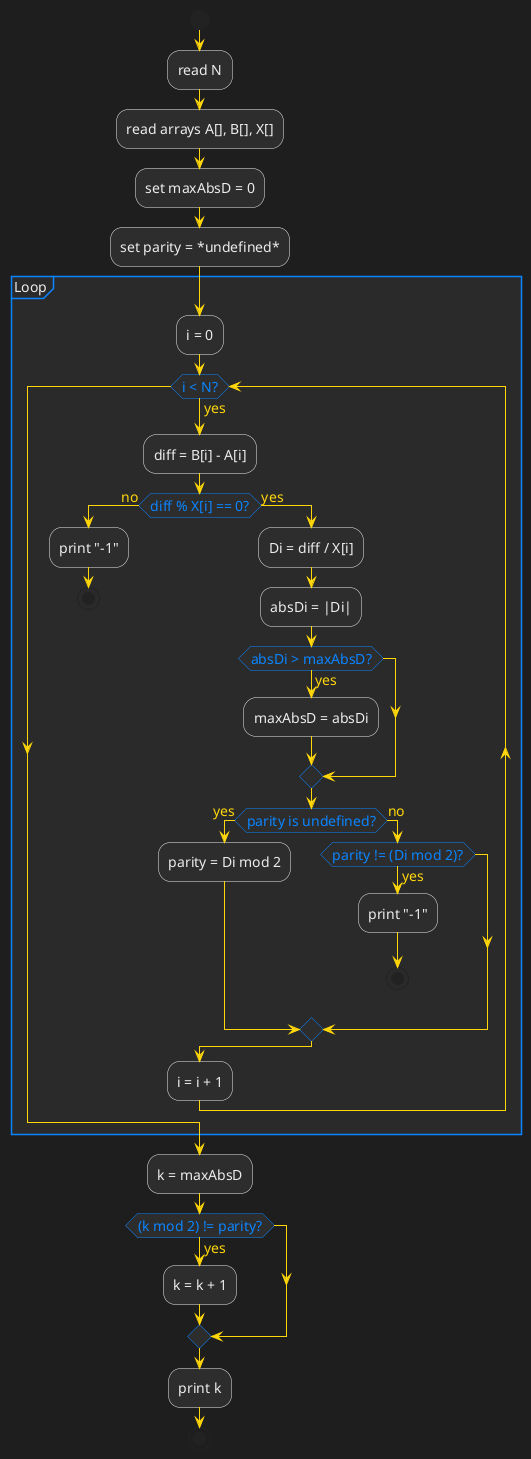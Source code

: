 @startuml TD

skinparam BackgroundColor #1e1e1e
skinparam Shadowing false

skinparam DefaultFontName "Apple SD Gothic Neo"
skinparam DefaultFontColor #ececec
skinparam DefaultFontSize 14

skinparam ActivityBackgroundColor #2d2d2d
skinparam ActivityBorderColor #ececec
skinparam ActivityFontColor #ececec

skinparam ActivityDiamondBackgroundColor #2D2D2D
skinparam ActivityDiamondBorderColor     #0A84FF
skinparam ActivityDiamondFontColor       #0A84FF

skinparam ArrowColor               #FFD60A
skinparam ArrowFontColor           #FFD60A

skinparam PartitionBackgroundColor #2A2A2A
skinparam PartitionBorderColor     #0A84FF
skinparam PartitionFontColor       #ECECEC
skinparam PartitionRoundCorner     8

skinparam NoteBackgroundColor      #3A3A3C
skinparam NoteBorderColor          #636366
skinparam NoteFontColor            #ECECEC

start

:read N;
:read arrays A[], B[], X[];

:set maxAbsD = 0;
:set parity = *undefined*;

partition Loop {
    :i = 0;
    while (i < N?) is (yes)
        :diff = B[i] - A[i];
        if (diff % X[i] == 0?) then (no)
            :print "-1";
            stop
        else (yes)
            :Di = diff / X[i];
            :absDi = |Di|;
            if (absDi > maxAbsD?) then (yes)
                :maxAbsD = absDi;
            endif

            if (parity is undefined?) then (yes)
                :parity = Di mod 2;
            else (no)
                if (parity != (Di mod 2)?) then (yes)
                    :print "-1";
                    stop
                endif
            endif
        endif
        :i = i + 1;
    endwhile
}

:k = maxAbsD;
if ((k mod 2) != parity?) then (yes)
    :k = k + 1;
endif

:print k;
stop

@enduml